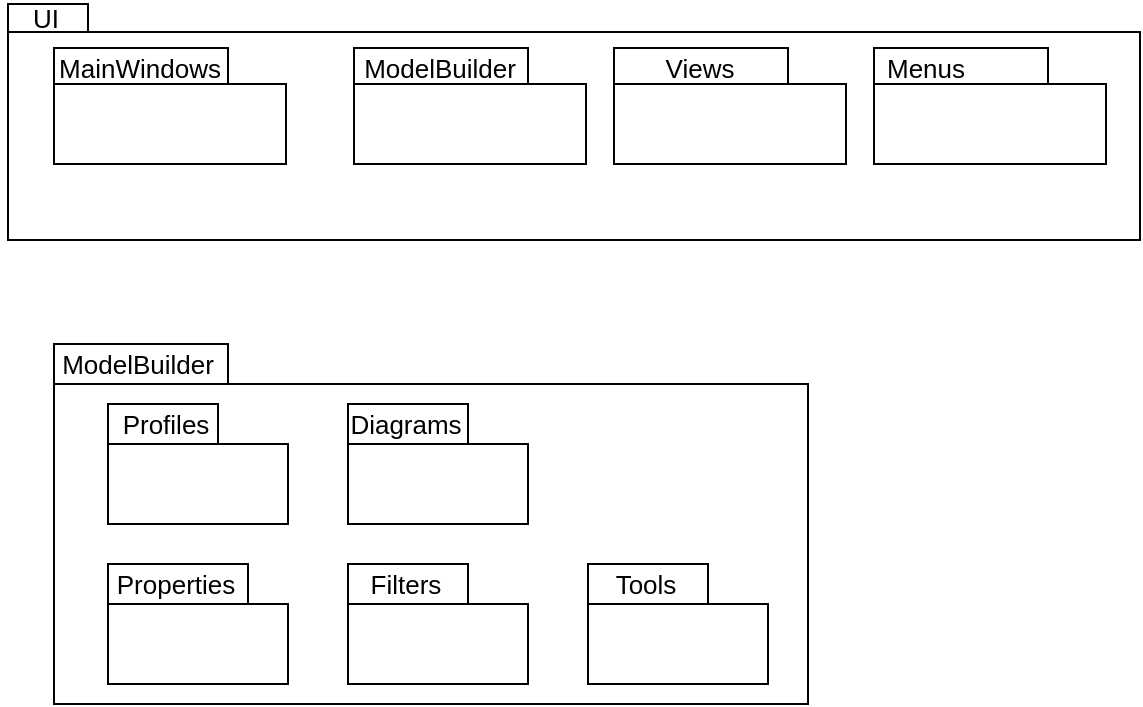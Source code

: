 <mxfile version="16.2.6" type="github">
  <diagram id="yKbS8oL_tTfijeUSH0Gv" name="Page-1">
    <mxGraphModel dx="541" dy="385" grid="1" gridSize="10" guides="1" tooltips="1" connect="1" arrows="1" fold="1" page="1" pageScale="1" pageWidth="827" pageHeight="1169" math="0" shadow="0">
      <root>
        <mxCell id="0" />
        <mxCell id="1" parent="0" />
        <mxCell id="okdL1--uz-UlyfE_Y6uE-3" value="" style="group" vertex="1" connectable="0" parent="1">
          <mxGeometry x="216" y="108" width="570" height="162" as="geometry" />
        </mxCell>
        <mxCell id="okdL1--uz-UlyfE_Y6uE-1" value="" style="shape=folder;fontStyle=1;spacingTop=10;tabWidth=40;tabHeight=14;tabPosition=left;html=1;shadow=0;fontSize=13;fillColor=none;" vertex="1" parent="okdL1--uz-UlyfE_Y6uE-3">
          <mxGeometry x="4" y="2" width="566" height="118" as="geometry" />
        </mxCell>
        <mxCell id="okdL1--uz-UlyfE_Y6uE-2" value="UI" style="text;html=1;strokeColor=none;fillColor=none;align=center;verticalAlign=middle;whiteSpace=wrap;rounded=0;shadow=0;fontSize=13;" vertex="1" parent="okdL1--uz-UlyfE_Y6uE-3">
          <mxGeometry width="46" height="17" as="geometry" />
        </mxCell>
        <mxCell id="okdL1--uz-UlyfE_Y6uE-25" value="" style="group" vertex="1" connectable="0" parent="okdL1--uz-UlyfE_Y6uE-3">
          <mxGeometry x="24" y="32" width="116" height="58" as="geometry" />
        </mxCell>
        <mxCell id="okdL1--uz-UlyfE_Y6uE-26" value="" style="shape=folder;fontStyle=1;spacingTop=10;tabWidth=87;tabHeight=18;tabPosition=left;html=1;shadow=0;fontSize=13;fillColor=none;" vertex="1" parent="okdL1--uz-UlyfE_Y6uE-25">
          <mxGeometry x="3" y="-8" width="116.0" height="58" as="geometry" />
        </mxCell>
        <mxCell id="okdL1--uz-UlyfE_Y6uE-27" value="MainWindows" style="text;html=1;strokeColor=none;fillColor=none;align=center;verticalAlign=middle;whiteSpace=wrap;rounded=0;shadow=0;fontSize=13;" vertex="1" parent="okdL1--uz-UlyfE_Y6uE-25">
          <mxGeometry x="20" y="-8" width="51.556" height="19.333" as="geometry" />
        </mxCell>
        <mxCell id="okdL1--uz-UlyfE_Y6uE-33" value="" style="group" vertex="1" connectable="0" parent="okdL1--uz-UlyfE_Y6uE-3">
          <mxGeometry x="174" y="32" width="116" height="58" as="geometry" />
        </mxCell>
        <mxCell id="okdL1--uz-UlyfE_Y6uE-34" value="" style="shape=folder;fontStyle=1;spacingTop=10;tabWidth=87;tabHeight=18;tabPosition=left;html=1;shadow=0;fontSize=13;fillColor=none;" vertex="1" parent="okdL1--uz-UlyfE_Y6uE-33">
          <mxGeometry x="3" y="-8" width="116.0" height="58" as="geometry" />
        </mxCell>
        <mxCell id="okdL1--uz-UlyfE_Y6uE-35" value="ModelBuilder" style="text;html=1;strokeColor=none;fillColor=none;align=center;verticalAlign=middle;whiteSpace=wrap;rounded=0;shadow=0;fontSize=13;" vertex="1" parent="okdL1--uz-UlyfE_Y6uE-33">
          <mxGeometry x="20" y="-8" width="51.556" height="19.333" as="geometry" />
        </mxCell>
        <mxCell id="okdL1--uz-UlyfE_Y6uE-36" value="" style="group" vertex="1" connectable="0" parent="okdL1--uz-UlyfE_Y6uE-3">
          <mxGeometry x="304" y="32" width="116" height="58" as="geometry" />
        </mxCell>
        <mxCell id="okdL1--uz-UlyfE_Y6uE-37" value="" style="shape=folder;fontStyle=1;spacingTop=10;tabWidth=87;tabHeight=18;tabPosition=left;html=1;shadow=0;fontSize=13;fillColor=none;" vertex="1" parent="okdL1--uz-UlyfE_Y6uE-36">
          <mxGeometry x="3" y="-8" width="116.0" height="58" as="geometry" />
        </mxCell>
        <mxCell id="okdL1--uz-UlyfE_Y6uE-38" value="Views" style="text;html=1;strokeColor=none;fillColor=none;align=center;verticalAlign=middle;whiteSpace=wrap;rounded=0;shadow=0;fontSize=13;" vertex="1" parent="okdL1--uz-UlyfE_Y6uE-36">
          <mxGeometry x="20" y="-8" width="51.556" height="19.333" as="geometry" />
        </mxCell>
        <mxCell id="okdL1--uz-UlyfE_Y6uE-39" value="" style="group" vertex="1" connectable="0" parent="okdL1--uz-UlyfE_Y6uE-3">
          <mxGeometry x="434" y="32" width="116" height="58" as="geometry" />
        </mxCell>
        <mxCell id="okdL1--uz-UlyfE_Y6uE-40" value="" style="shape=folder;fontStyle=1;spacingTop=10;tabWidth=87;tabHeight=18;tabPosition=left;html=1;shadow=0;fontSize=13;fillColor=none;" vertex="1" parent="okdL1--uz-UlyfE_Y6uE-39">
          <mxGeometry x="3" y="-8" width="116.0" height="58" as="geometry" />
        </mxCell>
        <mxCell id="okdL1--uz-UlyfE_Y6uE-24" value="" style="group" vertex="1" connectable="0" parent="1">
          <mxGeometry x="243" y="280" width="377" height="180" as="geometry" />
        </mxCell>
        <mxCell id="okdL1--uz-UlyfE_Y6uE-5" value="" style="shape=folder;fontStyle=1;spacingTop=10;tabWidth=87;tabHeight=20;tabPosition=left;html=1;shadow=0;fontSize=13;fillColor=none;" vertex="1" parent="okdL1--uz-UlyfE_Y6uE-24">
          <mxGeometry width="377" height="180" as="geometry" />
        </mxCell>
        <mxCell id="okdL1--uz-UlyfE_Y6uE-8" value="ModelBuilder" style="text;html=1;strokeColor=none;fillColor=none;align=center;verticalAlign=middle;whiteSpace=wrap;rounded=0;shadow=0;fontSize=13;" vertex="1" parent="okdL1--uz-UlyfE_Y6uE-24">
          <mxGeometry x="17" width="50" height="20" as="geometry" />
        </mxCell>
        <mxCell id="okdL1--uz-UlyfE_Y6uE-11" value="" style="group" vertex="1" connectable="0" parent="okdL1--uz-UlyfE_Y6uE-24">
          <mxGeometry x="27" y="30" width="90" height="60" as="geometry" />
        </mxCell>
        <mxCell id="okdL1--uz-UlyfE_Y6uE-9" value="" style="shape=folder;fontStyle=1;spacingTop=10;tabWidth=55;tabHeight=20;tabPosition=left;html=1;shadow=0;fontSize=13;fillColor=none;" vertex="1" parent="okdL1--uz-UlyfE_Y6uE-11">
          <mxGeometry width="90" height="60" as="geometry" />
        </mxCell>
        <mxCell id="okdL1--uz-UlyfE_Y6uE-10" value="Profiles" style="text;html=1;strokeColor=none;fillColor=none;align=center;verticalAlign=middle;whiteSpace=wrap;rounded=0;shadow=0;fontSize=13;" vertex="1" parent="okdL1--uz-UlyfE_Y6uE-11">
          <mxGeometry x="9" width="40" height="20" as="geometry" />
        </mxCell>
        <mxCell id="okdL1--uz-UlyfE_Y6uE-12" value="" style="group" vertex="1" connectable="0" parent="okdL1--uz-UlyfE_Y6uE-24">
          <mxGeometry x="147" y="30" width="90" height="60" as="geometry" />
        </mxCell>
        <mxCell id="okdL1--uz-UlyfE_Y6uE-13" value="" style="shape=folder;fontStyle=1;spacingTop=10;tabWidth=60;tabHeight=20;tabPosition=left;html=1;shadow=0;fontSize=13;fillColor=none;" vertex="1" parent="okdL1--uz-UlyfE_Y6uE-12">
          <mxGeometry width="90" height="60" as="geometry" />
        </mxCell>
        <mxCell id="okdL1--uz-UlyfE_Y6uE-14" value="Diagrams" style="text;html=1;strokeColor=none;fillColor=none;align=center;verticalAlign=middle;whiteSpace=wrap;rounded=0;shadow=0;fontSize=13;" vertex="1" parent="okdL1--uz-UlyfE_Y6uE-12">
          <mxGeometry x="9" width="40" height="20" as="geometry" />
        </mxCell>
        <mxCell id="okdL1--uz-UlyfE_Y6uE-15" value="" style="group" vertex="1" connectable="0" parent="okdL1--uz-UlyfE_Y6uE-24">
          <mxGeometry x="27" y="110" width="90" height="60" as="geometry" />
        </mxCell>
        <mxCell id="okdL1--uz-UlyfE_Y6uE-16" value="" style="shape=folder;fontStyle=1;spacingTop=10;tabWidth=70;tabHeight=20;tabPosition=left;html=1;shadow=0;fontSize=13;fillColor=none;" vertex="1" parent="okdL1--uz-UlyfE_Y6uE-15">
          <mxGeometry width="90" height="60" as="geometry" />
        </mxCell>
        <mxCell id="okdL1--uz-UlyfE_Y6uE-17" value="Properties" style="text;html=1;strokeColor=none;fillColor=none;align=center;verticalAlign=middle;whiteSpace=wrap;rounded=0;shadow=0;fontSize=13;" vertex="1" parent="okdL1--uz-UlyfE_Y6uE-15">
          <mxGeometry x="14" width="40" height="20" as="geometry" />
        </mxCell>
        <mxCell id="okdL1--uz-UlyfE_Y6uE-18" value="" style="group" vertex="1" connectable="0" parent="okdL1--uz-UlyfE_Y6uE-24">
          <mxGeometry x="147" y="110" width="90" height="60" as="geometry" />
        </mxCell>
        <mxCell id="okdL1--uz-UlyfE_Y6uE-19" value="" style="shape=folder;fontStyle=1;spacingTop=10;tabWidth=60;tabHeight=20;tabPosition=left;html=1;shadow=0;fontSize=13;fillColor=none;" vertex="1" parent="okdL1--uz-UlyfE_Y6uE-18">
          <mxGeometry width="90" height="60" as="geometry" />
        </mxCell>
        <mxCell id="okdL1--uz-UlyfE_Y6uE-20" value="Filters" style="text;html=1;strokeColor=none;fillColor=none;align=center;verticalAlign=middle;whiteSpace=wrap;rounded=0;shadow=0;fontSize=13;" vertex="1" parent="okdL1--uz-UlyfE_Y6uE-18">
          <mxGeometry x="9" width="40" height="20" as="geometry" />
        </mxCell>
        <mxCell id="okdL1--uz-UlyfE_Y6uE-21" value="" style="group" vertex="1" connectable="0" parent="okdL1--uz-UlyfE_Y6uE-24">
          <mxGeometry x="267" y="110" width="90" height="60" as="geometry" />
        </mxCell>
        <mxCell id="okdL1--uz-UlyfE_Y6uE-22" value="" style="shape=folder;fontStyle=1;spacingTop=10;tabWidth=60;tabHeight=20;tabPosition=left;html=1;shadow=0;fontSize=13;fillColor=none;" vertex="1" parent="okdL1--uz-UlyfE_Y6uE-21">
          <mxGeometry width="90" height="60" as="geometry" />
        </mxCell>
        <mxCell id="okdL1--uz-UlyfE_Y6uE-23" value="Tools" style="text;html=1;strokeColor=none;fillColor=none;align=center;verticalAlign=middle;whiteSpace=wrap;rounded=0;shadow=0;fontSize=13;" vertex="1" parent="okdL1--uz-UlyfE_Y6uE-21">
          <mxGeometry x="9" width="40" height="20" as="geometry" />
        </mxCell>
        <mxCell id="okdL1--uz-UlyfE_Y6uE-41" value="Menus" style="text;html=1;strokeColor=none;fillColor=none;align=center;verticalAlign=middle;whiteSpace=wrap;rounded=0;shadow=0;fontSize=13;" vertex="1" parent="1">
          <mxGeometry x="653" y="132" width="51.556" height="19.333" as="geometry" />
        </mxCell>
      </root>
    </mxGraphModel>
  </diagram>
</mxfile>
